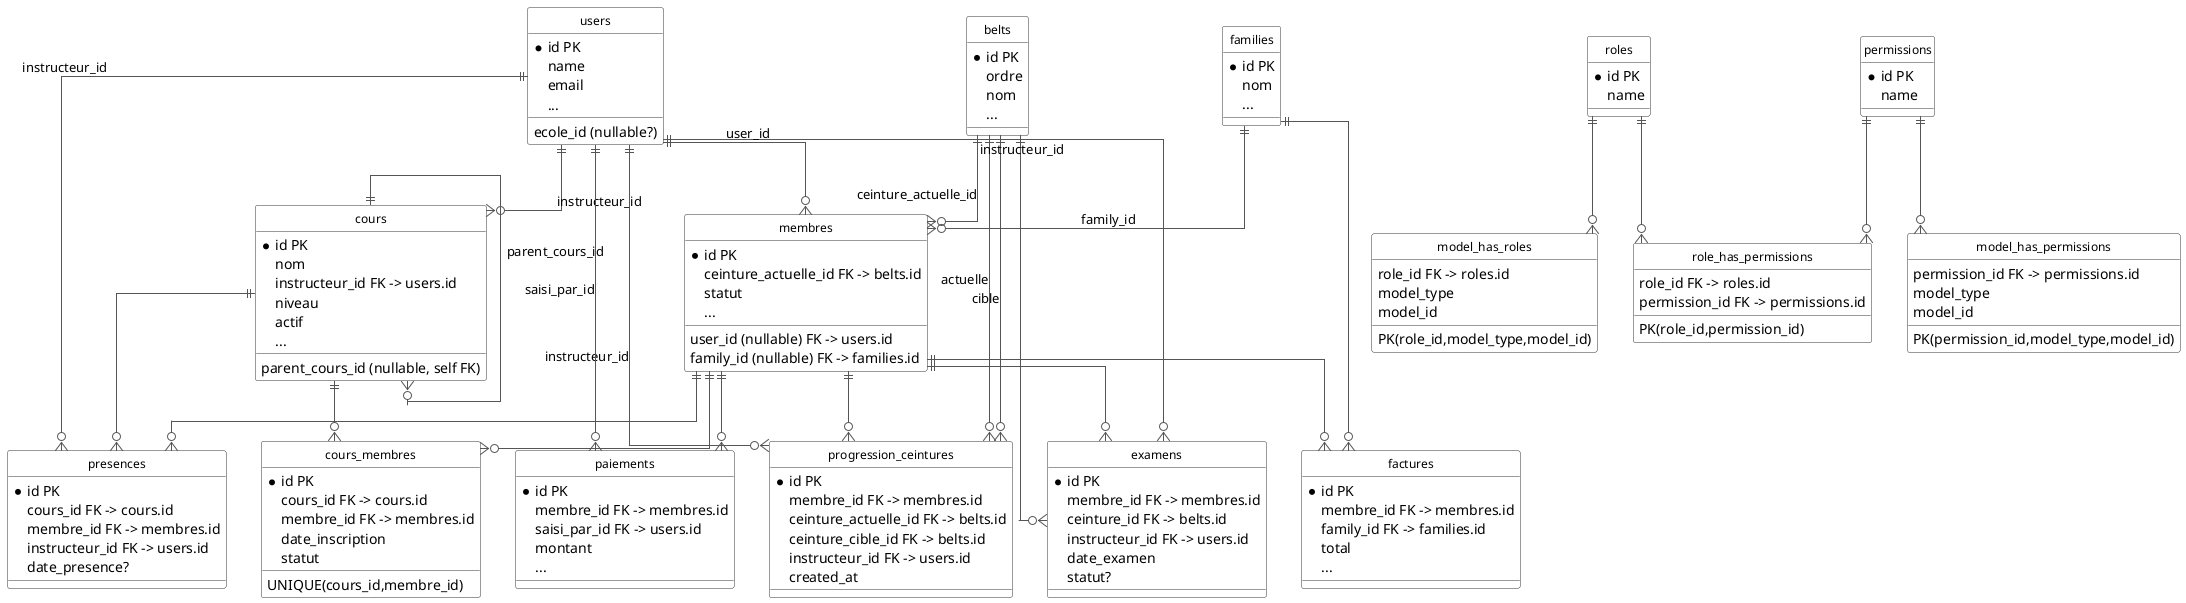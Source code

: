 @startuml
hide circle
skinparam linetype ortho
skinparam class {
  BackgroundColor White
  ArrowColor #555555
  BorderColor #333333
  FontSize 12
}

entity users {
  *id PK
  name
  email
  ecole_id (nullable?)
  ...
}

entity cours {
  *id PK
  nom
  instructeur_id FK -> users.id
  parent_cours_id (nullable, self FK)
  niveau
  actif
  ...
}

entity membres {
  *id PK
  user_id (nullable) FK -> users.id
  ceinture_actuelle_id FK -> belts.id
  family_id (nullable) FK -> families.id
  statut
  ...
}

entity cours_membres {
  *id PK
  cours_id FK -> cours.id
  membre_id FK -> membres.id
  date_inscription
  statut
  UNIQUE(cours_id,membre_id)
}

entity presences {
  *id PK
  cours_id FK -> cours.id
  membre_id FK -> membres.id
  instructeur_id FK -> users.id
  date_presence?
}

entity belts {
  *id PK
  ordre
  nom
  ...
}

entity progression_ceintures {
  *id PK
  membre_id FK -> membres.id
  ceinture_actuelle_id FK -> belts.id
  ceinture_cible_id FK -> belts.id
  instructeur_id FK -> users.id
  created_at
}

entity paiements {
  *id PK
  membre_id FK -> membres.id
  saisi_par_id FK -> users.id
  montant
  ...
}

entity factures {
  *id PK
  membre_id FK -> membres.id
  family_id FK -> families.id
  total
  ...
}

entity families {
  *id PK
  nom
  ...
}

entity examens {
  *id PK
  membre_id FK -> membres.id
  ceinture_id FK -> belts.id
  instructeur_id FK -> users.id
  date_examen
  statut?
}

entity roles {
  *id PK
  name
}

entity permissions {
  *id PK
  name
}

entity model_has_roles {
  role_id FK -> roles.id
  model_type
  model_id
  PK(role_id,model_type,model_id)
}

entity model_has_permissions {
  permission_id FK -> permissions.id
  model_type
  model_id
  PK(permission_id,model_type,model_id)
}

entity role_has_permissions {
  role_id FK -> roles.id
  permission_id FK -> permissions.id
  PK(role_id,permission_id)
}

' Relations (crow's foot style simplified)
users ||--o{ cours : "instructeur_id"
cours ||--o{ cours : "parent_cours_id"
cours ||--o{ cours_membres
membres ||--o{ cours_membres
cours ||--o{ presences
membres ||--o{ presences
users ||--o{ presences : "instructeur_id"
membres ||--o{ progression_ceintures
belts ||--o{ progression_ceintures : "actuelle"
belts ||--o{ progression_ceintures : "cible"
users ||--o{ progression_ceintures : "instructeur_id"
membres ||--o{ paiements
users ||--o{ paiements : "saisi_par_id"
membres ||--o{ factures
families ||--o{ factures
membres ||--o{ examens
belts ||--o{ examens
users ||--o{ examens : "instructeur_id"
users ||--o{ membres : "user_id"
belts ||--o{ membres : "ceinture_actuelle_id"
families ||--o{ membres : "family_id"

roles ||--o{ model_has_roles
permissions ||--o{ model_has_permissions
roles ||--o{ role_has_permissions
permissions ||--o{ role_has_permissions

@enduml
